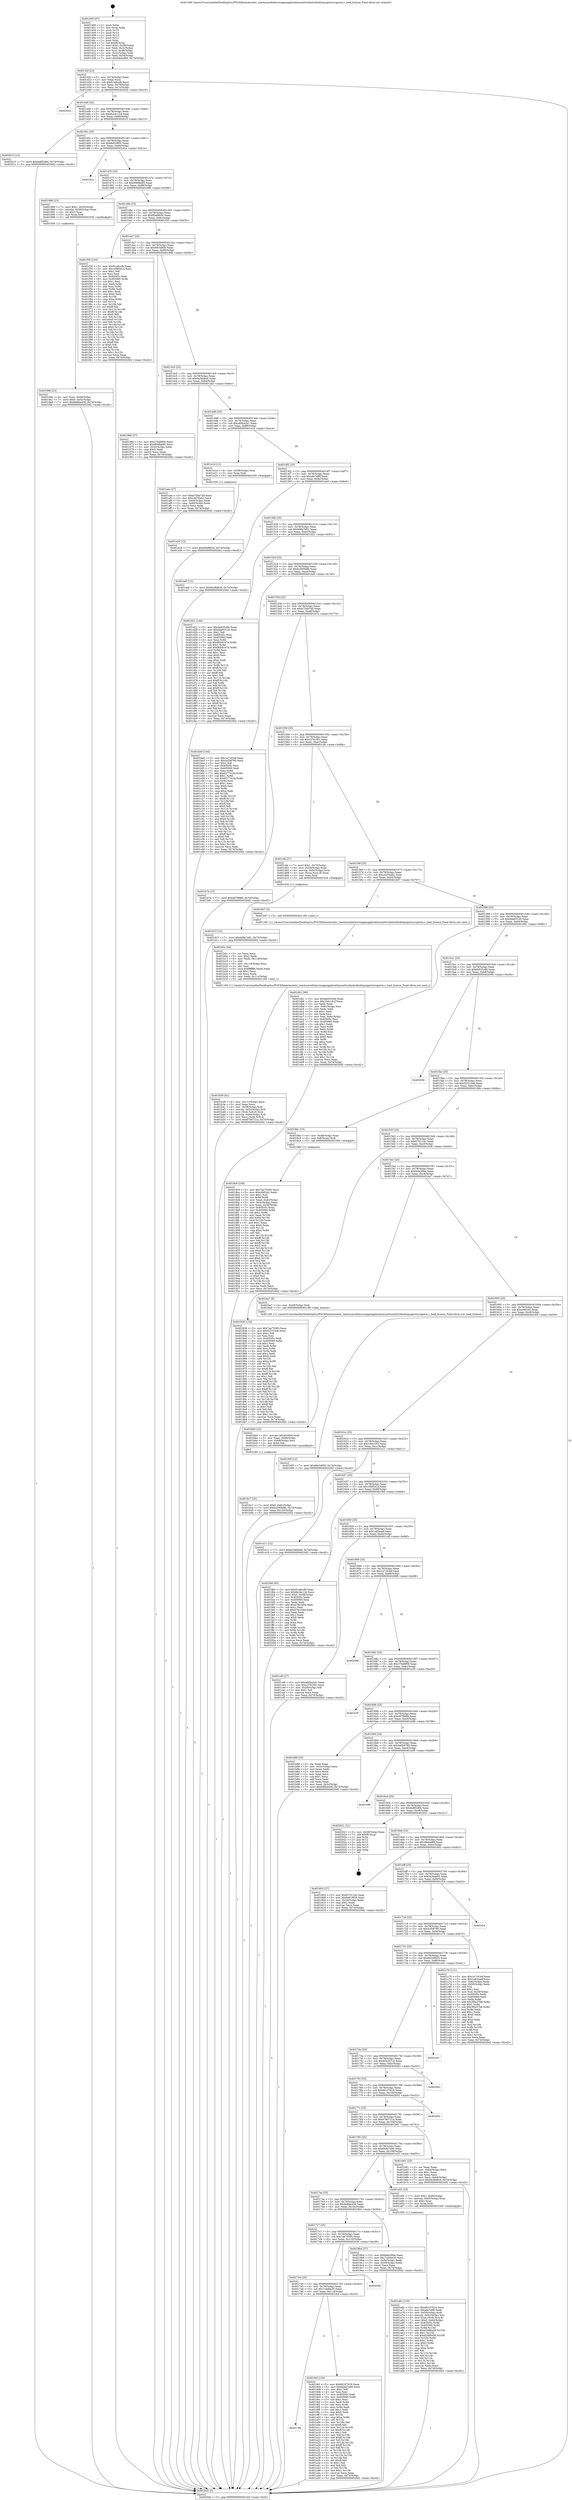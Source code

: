 digraph "0x401400" {
  label = "0x401400 (/mnt/c/Users/mathe/Desktop/tcc/POCII/binaries/extr_reactosmodulesrosappsapplicationsnettsclientrdesktopuiportssvgawin.c_load_licence_Final-ollvm.out::main(0))"
  labelloc = "t"
  node[shape=record]

  Entry [label="",width=0.3,height=0.3,shape=circle,fillcolor=black,style=filled]
  "0x40142f" [label="{
     0x40142f [23]\l
     | [instrs]\l
     &nbsp;&nbsp;0x40142f \<+3\>: mov -0x74(%rbp),%eax\l
     &nbsp;&nbsp;0x401432 \<+2\>: mov %eax,%ecx\l
     &nbsp;&nbsp;0x401434 \<+6\>: sub $0x81a8ccfb,%ecx\l
     &nbsp;&nbsp;0x40143a \<+3\>: mov %eax,-0x78(%rbp)\l
     &nbsp;&nbsp;0x40143d \<+3\>: mov %ecx,-0x7c(%rbp)\l
     &nbsp;&nbsp;0x401440 \<+6\>: je 00000000004020c4 \<main+0xcc4\>\l
  }"]
  "0x4020c4" [label="{
     0x4020c4\l
  }", style=dashed]
  "0x401446" [label="{
     0x401446 [22]\l
     | [instrs]\l
     &nbsp;&nbsp;0x401446 \<+5\>: jmp 000000000040144b \<main+0x4b\>\l
     &nbsp;&nbsp;0x40144b \<+3\>: mov -0x78(%rbp),%eax\l
     &nbsp;&nbsp;0x40144e \<+5\>: sub $0x8a24c12d,%eax\l
     &nbsp;&nbsp;0x401453 \<+3\>: mov %eax,-0x80(%rbp)\l
     &nbsp;&nbsp;0x401456 \<+6\>: je 0000000000402015 \<main+0xc15\>\l
  }"]
  Exit [label="",width=0.3,height=0.3,shape=circle,fillcolor=black,style=filled,peripheries=2]
  "0x402015" [label="{
     0x402015 [12]\l
     | [instrs]\l
     &nbsp;&nbsp;0x402015 \<+7\>: movl $0x4a8f2d84,-0x74(%rbp)\l
     &nbsp;&nbsp;0x40201c \<+5\>: jmp 00000000004020d2 \<main+0xcd2\>\l
  }"]
  "0x40145c" [label="{
     0x40145c [25]\l
     | [instrs]\l
     &nbsp;&nbsp;0x40145c \<+5\>: jmp 0000000000401461 \<main+0x61\>\l
     &nbsp;&nbsp;0x401461 \<+3\>: mov -0x78(%rbp),%eax\l
     &nbsp;&nbsp;0x401464 \<+5\>: sub $0x8e81f655,%eax\l
     &nbsp;&nbsp;0x401469 \<+6\>: mov %eax,-0x84(%rbp)\l
     &nbsp;&nbsp;0x40146f \<+6\>: je 000000000040181e \<main+0x41e\>\l
  }"]
  "0x401e29" [label="{
     0x401e29 [12]\l
     | [instrs]\l
     &nbsp;&nbsp;0x401e29 \<+7\>: movl $0x95ef8934,-0x74(%rbp)\l
     &nbsp;&nbsp;0x401e30 \<+5\>: jmp 00000000004020d2 \<main+0xcd2\>\l
  }"]
  "0x40181e" [label="{
     0x40181e\l
  }", style=dashed]
  "0x401475" [label="{
     0x401475 [25]\l
     | [instrs]\l
     &nbsp;&nbsp;0x401475 \<+5\>: jmp 000000000040147a \<main+0x7a\>\l
     &nbsp;&nbsp;0x40147a \<+3\>: mov -0x78(%rbp),%eax\l
     &nbsp;&nbsp;0x40147d \<+5\>: sub $0x906fbb95,%eax\l
     &nbsp;&nbsp;0x401482 \<+6\>: mov %eax,-0x88(%rbp)\l
     &nbsp;&nbsp;0x401488 \<+6\>: je 0000000000401986 \<main+0x586\>\l
  }"]
  "0x401d15" [label="{
     0x401d15 [12]\l
     | [instrs]\l
     &nbsp;&nbsp;0x401d15 \<+7\>: movl $0xb06e7e81,-0x74(%rbp)\l
     &nbsp;&nbsp;0x401d1c \<+5\>: jmp 00000000004020d2 \<main+0xcd2\>\l
  }"]
  "0x401986" [label="{
     0x401986 [23]\l
     | [instrs]\l
     &nbsp;&nbsp;0x401986 \<+7\>: movl $0x1,-0x50(%rbp)\l
     &nbsp;&nbsp;0x40198d \<+4\>: movslq -0x50(%rbp),%rax\l
     &nbsp;&nbsp;0x401991 \<+4\>: shl $0x3,%rax\l
     &nbsp;&nbsp;0x401995 \<+3\>: mov %rax,%rdi\l
     &nbsp;&nbsp;0x401998 \<+5\>: call 0000000000401050 \<malloc@plt\>\l
     | [calls]\l
     &nbsp;&nbsp;0x401050 \{1\} (unknown)\l
  }"]
  "0x40148e" [label="{
     0x40148e [25]\l
     | [instrs]\l
     &nbsp;&nbsp;0x40148e \<+5\>: jmp 0000000000401493 \<main+0x93\>\l
     &nbsp;&nbsp;0x401493 \<+3\>: mov -0x78(%rbp),%eax\l
     &nbsp;&nbsp;0x401496 \<+5\>: sub $0x95ef8934,%eax\l
     &nbsp;&nbsp;0x40149b \<+6\>: mov %eax,-0x8c(%rbp)\l
     &nbsp;&nbsp;0x4014a1 \<+6\>: je 0000000000401f30 \<main+0xb30\>\l
  }"]
  "0x401bc7" [label="{
     0x401bc7 [25]\l
     | [instrs]\l
     &nbsp;&nbsp;0x401bc7 \<+7\>: movl $0x0,-0x6c(%rbp)\l
     &nbsp;&nbsp;0x401bce \<+7\>: movl $0xb2560b9b,-0x74(%rbp)\l
     &nbsp;&nbsp;0x401bd5 \<+6\>: mov %eax,-0x120(%rbp)\l
     &nbsp;&nbsp;0x401bdb \<+5\>: jmp 00000000004020d2 \<main+0xcd2\>\l
  }"]
  "0x401f30" [label="{
     0x401f30 [134]\l
     | [instrs]\l
     &nbsp;&nbsp;0x401f30 \<+5\>: mov $0x81a8ccfb,%eax\l
     &nbsp;&nbsp;0x401f35 \<+5\>: mov $0x189f541d,%ecx\l
     &nbsp;&nbsp;0x401f3a \<+2\>: mov $0x1,%dl\l
     &nbsp;&nbsp;0x401f3c \<+2\>: xor %esi,%esi\l
     &nbsp;&nbsp;0x401f3e \<+7\>: mov 0x40505c,%edi\l
     &nbsp;&nbsp;0x401f45 \<+8\>: mov 0x405060,%r8d\l
     &nbsp;&nbsp;0x401f4d \<+3\>: sub $0x1,%esi\l
     &nbsp;&nbsp;0x401f50 \<+3\>: mov %edi,%r9d\l
     &nbsp;&nbsp;0x401f53 \<+3\>: add %esi,%r9d\l
     &nbsp;&nbsp;0x401f56 \<+4\>: imul %r9d,%edi\l
     &nbsp;&nbsp;0x401f5a \<+3\>: and $0x1,%edi\l
     &nbsp;&nbsp;0x401f5d \<+3\>: cmp $0x0,%edi\l
     &nbsp;&nbsp;0x401f60 \<+4\>: sete %r10b\l
     &nbsp;&nbsp;0x401f64 \<+4\>: cmp $0xa,%r8d\l
     &nbsp;&nbsp;0x401f68 \<+4\>: setl %r11b\l
     &nbsp;&nbsp;0x401f6c \<+3\>: mov %r10b,%bl\l
     &nbsp;&nbsp;0x401f6f \<+3\>: xor $0xff,%bl\l
     &nbsp;&nbsp;0x401f72 \<+3\>: mov %r11b,%r14b\l
     &nbsp;&nbsp;0x401f75 \<+4\>: xor $0xff,%r14b\l
     &nbsp;&nbsp;0x401f79 \<+3\>: xor $0x0,%dl\l
     &nbsp;&nbsp;0x401f7c \<+3\>: mov %bl,%r15b\l
     &nbsp;&nbsp;0x401f7f \<+4\>: and $0x0,%r15b\l
     &nbsp;&nbsp;0x401f83 \<+3\>: and %dl,%r10b\l
     &nbsp;&nbsp;0x401f86 \<+3\>: mov %r14b,%r12b\l
     &nbsp;&nbsp;0x401f89 \<+4\>: and $0x0,%r12b\l
     &nbsp;&nbsp;0x401f8d \<+3\>: and %dl,%r11b\l
     &nbsp;&nbsp;0x401f90 \<+3\>: or %r10b,%r15b\l
     &nbsp;&nbsp;0x401f93 \<+3\>: or %r11b,%r12b\l
     &nbsp;&nbsp;0x401f96 \<+3\>: xor %r12b,%r15b\l
     &nbsp;&nbsp;0x401f99 \<+3\>: or %r14b,%bl\l
     &nbsp;&nbsp;0x401f9c \<+3\>: xor $0xff,%bl\l
     &nbsp;&nbsp;0x401f9f \<+3\>: or $0x0,%dl\l
     &nbsp;&nbsp;0x401fa2 \<+2\>: and %dl,%bl\l
     &nbsp;&nbsp;0x401fa4 \<+3\>: or %bl,%r15b\l
     &nbsp;&nbsp;0x401fa7 \<+4\>: test $0x1,%r15b\l
     &nbsp;&nbsp;0x401fab \<+3\>: cmovne %ecx,%eax\l
     &nbsp;&nbsp;0x401fae \<+3\>: mov %eax,-0x74(%rbp)\l
     &nbsp;&nbsp;0x401fb1 \<+5\>: jmp 00000000004020d2 \<main+0xcd2\>\l
  }"]
  "0x4014a7" [label="{
     0x4014a7 [25]\l
     | [instrs]\l
     &nbsp;&nbsp;0x4014a7 \<+5\>: jmp 00000000004014ac \<main+0xac\>\l
     &nbsp;&nbsp;0x4014ac \<+3\>: mov -0x78(%rbp),%eax\l
     &nbsp;&nbsp;0x4014af \<+5\>: sub $0x99c5df50,%eax\l
     &nbsp;&nbsp;0x4014b4 \<+6\>: mov %eax,-0x90(%rbp)\l
     &nbsp;&nbsp;0x4014ba \<+6\>: je 000000000040196b \<main+0x56b\>\l
  }"]
  "0x401bb0" [label="{
     0x401bb0 [23]\l
     | [instrs]\l
     &nbsp;&nbsp;0x401bb0 \<+10\>: movabs $0x4030b6,%rdi\l
     &nbsp;&nbsp;0x401bba \<+3\>: mov %eax,-0x68(%rbp)\l
     &nbsp;&nbsp;0x401bbd \<+3\>: mov -0x68(%rbp),%esi\l
     &nbsp;&nbsp;0x401bc0 \<+2\>: mov $0x0,%al\l
     &nbsp;&nbsp;0x401bc2 \<+5\>: call 0000000000401040 \<printf@plt\>\l
     | [calls]\l
     &nbsp;&nbsp;0x401040 \{1\} (unknown)\l
  }"]
  "0x40196b" [label="{
     0x40196b [27]\l
     | [instrs]\l
     &nbsp;&nbsp;0x40196b \<+5\>: mov $0x27bd9f09,%eax\l
     &nbsp;&nbsp;0x401970 \<+5\>: mov $0x906fbb95,%ecx\l
     &nbsp;&nbsp;0x401975 \<+3\>: mov -0x30(%rbp),%edx\l
     &nbsp;&nbsp;0x401978 \<+3\>: cmp $0x0,%edx\l
     &nbsp;&nbsp;0x40197b \<+3\>: cmove %ecx,%eax\l
     &nbsp;&nbsp;0x40197e \<+3\>: mov %eax,-0x74(%rbp)\l
     &nbsp;&nbsp;0x401981 \<+5\>: jmp 00000000004020d2 \<main+0xcd2\>\l
  }"]
  "0x4014c0" [label="{
     0x4014c0 [25]\l
     | [instrs]\l
     &nbsp;&nbsp;0x4014c0 \<+5\>: jmp 00000000004014c5 \<main+0xc5\>\l
     &nbsp;&nbsp;0x4014c5 \<+3\>: mov -0x78(%rbp),%eax\l
     &nbsp;&nbsp;0x4014c8 \<+5\>: sub $0x9a38d6c6,%eax\l
     &nbsp;&nbsp;0x4014cd \<+6\>: mov %eax,-0x94(%rbp)\l
     &nbsp;&nbsp;0x4014d3 \<+6\>: je 0000000000401aec \<main+0x6ec\>\l
  }"]
  "0x401b38" [label="{
     0x401b38 [41]\l
     | [instrs]\l
     &nbsp;&nbsp;0x401b38 \<+6\>: mov -0x11c(%rbp),%ecx\l
     &nbsp;&nbsp;0x401b3e \<+3\>: imul %eax,%ecx\l
     &nbsp;&nbsp;0x401b41 \<+4\>: mov -0x58(%rbp),%rdi\l
     &nbsp;&nbsp;0x401b45 \<+4\>: movslq -0x5c(%rbp),%r8\l
     &nbsp;&nbsp;0x401b49 \<+4\>: mov (%rdi,%r8,8),%rdi\l
     &nbsp;&nbsp;0x401b4d \<+4\>: movslq -0x64(%rbp),%r8\l
     &nbsp;&nbsp;0x401b51 \<+4\>: mov %ecx,(%rdi,%r8,4)\l
     &nbsp;&nbsp;0x401b55 \<+7\>: movl $0x6780721a,-0x74(%rbp)\l
     &nbsp;&nbsp;0x401b5c \<+5\>: jmp 00000000004020d2 \<main+0xcd2\>\l
  }"]
  "0x401aec" [label="{
     0x401aec [27]\l
     | [instrs]\l
     &nbsp;&nbsp;0x401aec \<+5\>: mov $0xb75eb749,%eax\l
     &nbsp;&nbsp;0x401af1 \<+5\>: mov $0xc4d76a62,%ecx\l
     &nbsp;&nbsp;0x401af6 \<+3\>: mov -0x64(%rbp),%edx\l
     &nbsp;&nbsp;0x401af9 \<+3\>: cmp -0x60(%rbp),%edx\l
     &nbsp;&nbsp;0x401afc \<+3\>: cmovl %ecx,%eax\l
     &nbsp;&nbsp;0x401aff \<+3\>: mov %eax,-0x74(%rbp)\l
     &nbsp;&nbsp;0x401b02 \<+5\>: jmp 00000000004020d2 \<main+0xcd2\>\l
  }"]
  "0x4014d9" [label="{
     0x4014d9 [25]\l
     | [instrs]\l
     &nbsp;&nbsp;0x4014d9 \<+5\>: jmp 00000000004014de \<main+0xde\>\l
     &nbsp;&nbsp;0x4014de \<+3\>: mov -0x78(%rbp),%eax\l
     &nbsp;&nbsp;0x4014e1 \<+5\>: sub $0xa60b42a1,%eax\l
     &nbsp;&nbsp;0x4014e6 \<+6\>: mov %eax,-0x98(%rbp)\l
     &nbsp;&nbsp;0x4014ec \<+6\>: je 0000000000401e1d \<main+0xa1d\>\l
  }"]
  "0x401b0c" [label="{
     0x401b0c [44]\l
     | [instrs]\l
     &nbsp;&nbsp;0x401b0c \<+2\>: xor %ecx,%ecx\l
     &nbsp;&nbsp;0x401b0e \<+5\>: mov $0x2,%edx\l
     &nbsp;&nbsp;0x401b13 \<+6\>: mov %edx,-0x118(%rbp)\l
     &nbsp;&nbsp;0x401b19 \<+1\>: cltd\l
     &nbsp;&nbsp;0x401b1a \<+6\>: mov -0x118(%rbp),%esi\l
     &nbsp;&nbsp;0x401b20 \<+2\>: idiv %esi\l
     &nbsp;&nbsp;0x401b22 \<+6\>: imul $0xfffffffe,%edx,%edx\l
     &nbsp;&nbsp;0x401b28 \<+3\>: sub $0x1,%ecx\l
     &nbsp;&nbsp;0x401b2b \<+2\>: sub %ecx,%edx\l
     &nbsp;&nbsp;0x401b2d \<+6\>: mov %edx,-0x11c(%rbp)\l
     &nbsp;&nbsp;0x401b33 \<+5\>: call 0000000000401160 \<next_i\>\l
     | [calls]\l
     &nbsp;&nbsp;0x401160 \{1\} (/mnt/c/Users/mathe/Desktop/tcc/POCII/binaries/extr_reactosmodulesrosappsapplicationsnettsclientrdesktopuiportssvgawin.c_load_licence_Final-ollvm.out::next_i)\l
  }"]
  "0x401e1d" [label="{
     0x401e1d [12]\l
     | [instrs]\l
     &nbsp;&nbsp;0x401e1d \<+4\>: mov -0x58(%rbp),%rax\l
     &nbsp;&nbsp;0x401e21 \<+3\>: mov %rax,%rdi\l
     &nbsp;&nbsp;0x401e24 \<+5\>: call 0000000000401030 \<free@plt\>\l
     | [calls]\l
     &nbsp;&nbsp;0x401030 \{1\} (unknown)\l
  }"]
  "0x4014f2" [label="{
     0x4014f2 [25]\l
     | [instrs]\l
     &nbsp;&nbsp;0x4014f2 \<+5\>: jmp 00000000004014f7 \<main+0xf7\>\l
     &nbsp;&nbsp;0x4014f7 \<+3\>: mov -0x78(%rbp),%eax\l
     &nbsp;&nbsp;0x4014fa \<+5\>: sub $0xafe7af9f,%eax\l
     &nbsp;&nbsp;0x4014ff \<+6\>: mov %eax,-0x9c(%rbp)\l
     &nbsp;&nbsp;0x401505 \<+6\>: je 0000000000401ae0 \<main+0x6e0\>\l
  }"]
  "0x401a6c" [label="{
     0x401a6c [116]\l
     | [instrs]\l
     &nbsp;&nbsp;0x401a6c \<+5\>: mov $0x66107619,%ecx\l
     &nbsp;&nbsp;0x401a71 \<+5\>: mov $0xafe7af9f,%edx\l
     &nbsp;&nbsp;0x401a76 \<+4\>: mov -0x58(%rbp),%rdi\l
     &nbsp;&nbsp;0x401a7a \<+4\>: movslq -0x5c(%rbp),%rsi\l
     &nbsp;&nbsp;0x401a7e \<+4\>: mov %rax,(%rdi,%rsi,8)\l
     &nbsp;&nbsp;0x401a82 \<+7\>: movl $0x0,-0x64(%rbp)\l
     &nbsp;&nbsp;0x401a89 \<+8\>: mov 0x40505c,%r8d\l
     &nbsp;&nbsp;0x401a91 \<+8\>: mov 0x405060,%r9d\l
     &nbsp;&nbsp;0x401a99 \<+3\>: mov %r8d,%r10d\l
     &nbsp;&nbsp;0x401a9c \<+7\>: add $0xd2080a58,%r10d\l
     &nbsp;&nbsp;0x401aa3 \<+4\>: sub $0x1,%r10d\l
     &nbsp;&nbsp;0x401aa7 \<+7\>: sub $0xd2080a58,%r10d\l
     &nbsp;&nbsp;0x401aae \<+4\>: imul %r10d,%r8d\l
     &nbsp;&nbsp;0x401ab2 \<+4\>: and $0x1,%r8d\l
     &nbsp;&nbsp;0x401ab6 \<+4\>: cmp $0x0,%r8d\l
     &nbsp;&nbsp;0x401aba \<+4\>: sete %r11b\l
     &nbsp;&nbsp;0x401abe \<+4\>: cmp $0xa,%r9d\l
     &nbsp;&nbsp;0x401ac2 \<+3\>: setl %bl\l
     &nbsp;&nbsp;0x401ac5 \<+3\>: mov %r11b,%r14b\l
     &nbsp;&nbsp;0x401ac8 \<+3\>: and %bl,%r14b\l
     &nbsp;&nbsp;0x401acb \<+3\>: xor %bl,%r11b\l
     &nbsp;&nbsp;0x401ace \<+3\>: or %r11b,%r14b\l
     &nbsp;&nbsp;0x401ad1 \<+4\>: test $0x1,%r14b\l
     &nbsp;&nbsp;0x401ad5 \<+3\>: cmovne %edx,%ecx\l
     &nbsp;&nbsp;0x401ad8 \<+3\>: mov %ecx,-0x74(%rbp)\l
     &nbsp;&nbsp;0x401adb \<+5\>: jmp 00000000004020d2 \<main+0xcd2\>\l
  }"]
  "0x401ae0" [label="{
     0x401ae0 [12]\l
     | [instrs]\l
     &nbsp;&nbsp;0x401ae0 \<+7\>: movl $0x9a38d6c6,-0x74(%rbp)\l
     &nbsp;&nbsp;0x401ae7 \<+5\>: jmp 00000000004020d2 \<main+0xcd2\>\l
  }"]
  "0x40150b" [label="{
     0x40150b [25]\l
     | [instrs]\l
     &nbsp;&nbsp;0x40150b \<+5\>: jmp 0000000000401510 \<main+0x110\>\l
     &nbsp;&nbsp;0x401510 \<+3\>: mov -0x78(%rbp),%eax\l
     &nbsp;&nbsp;0x401513 \<+5\>: sub $0xb06e7e81,%eax\l
     &nbsp;&nbsp;0x401518 \<+6\>: mov %eax,-0xa0(%rbp)\l
     &nbsp;&nbsp;0x40151e \<+6\>: je 0000000000401d21 \<main+0x921\>\l
  }"]
  "0x4017f9" [label="{
     0x4017f9\l
  }", style=dashed]
  "0x401d21" [label="{
     0x401d21 [144]\l
     | [instrs]\l
     &nbsp;&nbsp;0x401d21 \<+5\>: mov $0xde935c66,%eax\l
     &nbsp;&nbsp;0x401d26 \<+5\>: mov $0xdda93120,%ecx\l
     &nbsp;&nbsp;0x401d2b \<+2\>: mov $0x1,%dl\l
     &nbsp;&nbsp;0x401d2d \<+7\>: mov 0x40505c,%esi\l
     &nbsp;&nbsp;0x401d34 \<+7\>: mov 0x405060,%edi\l
     &nbsp;&nbsp;0x401d3b \<+3\>: mov %esi,%r8d\l
     &nbsp;&nbsp;0x401d3e \<+7\>: sub $0x90b9167d,%r8d\l
     &nbsp;&nbsp;0x401d45 \<+4\>: sub $0x1,%r8d\l
     &nbsp;&nbsp;0x401d49 \<+7\>: add $0x90b9167d,%r8d\l
     &nbsp;&nbsp;0x401d50 \<+4\>: imul %r8d,%esi\l
     &nbsp;&nbsp;0x401d54 \<+3\>: and $0x1,%esi\l
     &nbsp;&nbsp;0x401d57 \<+3\>: cmp $0x0,%esi\l
     &nbsp;&nbsp;0x401d5a \<+4\>: sete %r9b\l
     &nbsp;&nbsp;0x401d5e \<+3\>: cmp $0xa,%edi\l
     &nbsp;&nbsp;0x401d61 \<+4\>: setl %r10b\l
     &nbsp;&nbsp;0x401d65 \<+3\>: mov %r9b,%r11b\l
     &nbsp;&nbsp;0x401d68 \<+4\>: xor $0xff,%r11b\l
     &nbsp;&nbsp;0x401d6c \<+3\>: mov %r10b,%bl\l
     &nbsp;&nbsp;0x401d6f \<+3\>: xor $0xff,%bl\l
     &nbsp;&nbsp;0x401d72 \<+3\>: xor $0x1,%dl\l
     &nbsp;&nbsp;0x401d75 \<+3\>: mov %r11b,%r14b\l
     &nbsp;&nbsp;0x401d78 \<+4\>: and $0xff,%r14b\l
     &nbsp;&nbsp;0x401d7c \<+3\>: and %dl,%r9b\l
     &nbsp;&nbsp;0x401d7f \<+3\>: mov %bl,%r15b\l
     &nbsp;&nbsp;0x401d82 \<+4\>: and $0xff,%r15b\l
     &nbsp;&nbsp;0x401d86 \<+3\>: and %dl,%r10b\l
     &nbsp;&nbsp;0x401d89 \<+3\>: or %r9b,%r14b\l
     &nbsp;&nbsp;0x401d8c \<+3\>: or %r10b,%r15b\l
     &nbsp;&nbsp;0x401d8f \<+3\>: xor %r15b,%r14b\l
     &nbsp;&nbsp;0x401d92 \<+3\>: or %bl,%r11b\l
     &nbsp;&nbsp;0x401d95 \<+4\>: xor $0xff,%r11b\l
     &nbsp;&nbsp;0x401d99 \<+3\>: or $0x1,%dl\l
     &nbsp;&nbsp;0x401d9c \<+3\>: and %dl,%r11b\l
     &nbsp;&nbsp;0x401d9f \<+3\>: or %r11b,%r14b\l
     &nbsp;&nbsp;0x401da2 \<+4\>: test $0x1,%r14b\l
     &nbsp;&nbsp;0x401da6 \<+3\>: cmovne %ecx,%eax\l
     &nbsp;&nbsp;0x401da9 \<+3\>: mov %eax,-0x74(%rbp)\l
     &nbsp;&nbsp;0x401dac \<+5\>: jmp 00000000004020d2 \<main+0xcd2\>\l
  }"]
  "0x401524" [label="{
     0x401524 [25]\l
     | [instrs]\l
     &nbsp;&nbsp;0x401524 \<+5\>: jmp 0000000000401529 \<main+0x129\>\l
     &nbsp;&nbsp;0x401529 \<+3\>: mov -0x78(%rbp),%eax\l
     &nbsp;&nbsp;0x40152c \<+5\>: sub $0xb2560b9b,%eax\l
     &nbsp;&nbsp;0x401531 \<+6\>: mov %eax,-0xa4(%rbp)\l
     &nbsp;&nbsp;0x401537 \<+6\>: je 0000000000401be0 \<main+0x7e0\>\l
  }"]
  "0x4019cf" [label="{
     0x4019cf [134]\l
     | [instrs]\l
     &nbsp;&nbsp;0x4019cf \<+5\>: mov $0x66107619,%eax\l
     &nbsp;&nbsp;0x4019d4 \<+5\>: mov $0x6bde7e99,%ecx\l
     &nbsp;&nbsp;0x4019d9 \<+2\>: mov $0x1,%dl\l
     &nbsp;&nbsp;0x4019db \<+2\>: xor %esi,%esi\l
     &nbsp;&nbsp;0x4019dd \<+7\>: mov 0x40505c,%edi\l
     &nbsp;&nbsp;0x4019e4 \<+8\>: mov 0x405060,%r8d\l
     &nbsp;&nbsp;0x4019ec \<+3\>: sub $0x1,%esi\l
     &nbsp;&nbsp;0x4019ef \<+3\>: mov %edi,%r9d\l
     &nbsp;&nbsp;0x4019f2 \<+3\>: add %esi,%r9d\l
     &nbsp;&nbsp;0x4019f5 \<+4\>: imul %r9d,%edi\l
     &nbsp;&nbsp;0x4019f9 \<+3\>: and $0x1,%edi\l
     &nbsp;&nbsp;0x4019fc \<+3\>: cmp $0x0,%edi\l
     &nbsp;&nbsp;0x4019ff \<+4\>: sete %r10b\l
     &nbsp;&nbsp;0x401a03 \<+4\>: cmp $0xa,%r8d\l
     &nbsp;&nbsp;0x401a07 \<+4\>: setl %r11b\l
     &nbsp;&nbsp;0x401a0b \<+3\>: mov %r10b,%bl\l
     &nbsp;&nbsp;0x401a0e \<+3\>: xor $0xff,%bl\l
     &nbsp;&nbsp;0x401a11 \<+3\>: mov %r11b,%r14b\l
     &nbsp;&nbsp;0x401a14 \<+4\>: xor $0xff,%r14b\l
     &nbsp;&nbsp;0x401a18 \<+3\>: xor $0x1,%dl\l
     &nbsp;&nbsp;0x401a1b \<+3\>: mov %bl,%r15b\l
     &nbsp;&nbsp;0x401a1e \<+4\>: and $0xff,%r15b\l
     &nbsp;&nbsp;0x401a22 \<+3\>: and %dl,%r10b\l
     &nbsp;&nbsp;0x401a25 \<+3\>: mov %r14b,%r12b\l
     &nbsp;&nbsp;0x401a28 \<+4\>: and $0xff,%r12b\l
     &nbsp;&nbsp;0x401a2c \<+3\>: and %dl,%r11b\l
     &nbsp;&nbsp;0x401a2f \<+3\>: or %r10b,%r15b\l
     &nbsp;&nbsp;0x401a32 \<+3\>: or %r11b,%r12b\l
     &nbsp;&nbsp;0x401a35 \<+3\>: xor %r12b,%r15b\l
     &nbsp;&nbsp;0x401a38 \<+3\>: or %r14b,%bl\l
     &nbsp;&nbsp;0x401a3b \<+3\>: xor $0xff,%bl\l
     &nbsp;&nbsp;0x401a3e \<+3\>: or $0x1,%dl\l
     &nbsp;&nbsp;0x401a41 \<+2\>: and %dl,%bl\l
     &nbsp;&nbsp;0x401a43 \<+3\>: or %bl,%r15b\l
     &nbsp;&nbsp;0x401a46 \<+4\>: test $0x1,%r15b\l
     &nbsp;&nbsp;0x401a4a \<+3\>: cmovne %ecx,%eax\l
     &nbsp;&nbsp;0x401a4d \<+3\>: mov %eax,-0x74(%rbp)\l
     &nbsp;&nbsp;0x401a50 \<+5\>: jmp 00000000004020d2 \<main+0xcd2\>\l
  }"]
  "0x401be0" [label="{
     0x401be0 [144]\l
     | [instrs]\l
     &nbsp;&nbsp;0x401be0 \<+5\>: mov $0x1e7163ef,%eax\l
     &nbsp;&nbsp;0x401be5 \<+5\>: mov $0x5cf38790,%ecx\l
     &nbsp;&nbsp;0x401bea \<+2\>: mov $0x1,%dl\l
     &nbsp;&nbsp;0x401bec \<+7\>: mov 0x40505c,%esi\l
     &nbsp;&nbsp;0x401bf3 \<+7\>: mov 0x405060,%edi\l
     &nbsp;&nbsp;0x401bfa \<+3\>: mov %esi,%r8d\l
     &nbsp;&nbsp;0x401bfd \<+7\>: add $0x627741fa,%r8d\l
     &nbsp;&nbsp;0x401c04 \<+4\>: sub $0x1,%r8d\l
     &nbsp;&nbsp;0x401c08 \<+7\>: sub $0x627741fa,%r8d\l
     &nbsp;&nbsp;0x401c0f \<+4\>: imul %r8d,%esi\l
     &nbsp;&nbsp;0x401c13 \<+3\>: and $0x1,%esi\l
     &nbsp;&nbsp;0x401c16 \<+3\>: cmp $0x0,%esi\l
     &nbsp;&nbsp;0x401c19 \<+4\>: sete %r9b\l
     &nbsp;&nbsp;0x401c1d \<+3\>: cmp $0xa,%edi\l
     &nbsp;&nbsp;0x401c20 \<+4\>: setl %r10b\l
     &nbsp;&nbsp;0x401c24 \<+3\>: mov %r9b,%r11b\l
     &nbsp;&nbsp;0x401c27 \<+4\>: xor $0xff,%r11b\l
     &nbsp;&nbsp;0x401c2b \<+3\>: mov %r10b,%bl\l
     &nbsp;&nbsp;0x401c2e \<+3\>: xor $0xff,%bl\l
     &nbsp;&nbsp;0x401c31 \<+3\>: xor $0x0,%dl\l
     &nbsp;&nbsp;0x401c34 \<+3\>: mov %r11b,%r14b\l
     &nbsp;&nbsp;0x401c37 \<+4\>: and $0x0,%r14b\l
     &nbsp;&nbsp;0x401c3b \<+3\>: and %dl,%r9b\l
     &nbsp;&nbsp;0x401c3e \<+3\>: mov %bl,%r15b\l
     &nbsp;&nbsp;0x401c41 \<+4\>: and $0x0,%r15b\l
     &nbsp;&nbsp;0x401c45 \<+3\>: and %dl,%r10b\l
     &nbsp;&nbsp;0x401c48 \<+3\>: or %r9b,%r14b\l
     &nbsp;&nbsp;0x401c4b \<+3\>: or %r10b,%r15b\l
     &nbsp;&nbsp;0x401c4e \<+3\>: xor %r15b,%r14b\l
     &nbsp;&nbsp;0x401c51 \<+3\>: or %bl,%r11b\l
     &nbsp;&nbsp;0x401c54 \<+4\>: xor $0xff,%r11b\l
     &nbsp;&nbsp;0x401c58 \<+3\>: or $0x0,%dl\l
     &nbsp;&nbsp;0x401c5b \<+3\>: and %dl,%r11b\l
     &nbsp;&nbsp;0x401c5e \<+3\>: or %r11b,%r14b\l
     &nbsp;&nbsp;0x401c61 \<+4\>: test $0x1,%r14b\l
     &nbsp;&nbsp;0x401c65 \<+3\>: cmovne %ecx,%eax\l
     &nbsp;&nbsp;0x401c68 \<+3\>: mov %eax,-0x74(%rbp)\l
     &nbsp;&nbsp;0x401c6b \<+5\>: jmp 00000000004020d2 \<main+0xcd2\>\l
  }"]
  "0x40153d" [label="{
     0x40153d [25]\l
     | [instrs]\l
     &nbsp;&nbsp;0x40153d \<+5\>: jmp 0000000000401542 \<main+0x142\>\l
     &nbsp;&nbsp;0x401542 \<+3\>: mov -0x78(%rbp),%eax\l
     &nbsp;&nbsp;0x401545 \<+5\>: sub $0xb75eb749,%eax\l
     &nbsp;&nbsp;0x40154a \<+6\>: mov %eax,-0xa8(%rbp)\l
     &nbsp;&nbsp;0x401550 \<+6\>: je 0000000000401b7a \<main+0x77a\>\l
  }"]
  "0x4017e0" [label="{
     0x4017e0 [25]\l
     | [instrs]\l
     &nbsp;&nbsp;0x4017e0 \<+5\>: jmp 00000000004017e5 \<main+0x3e5\>\l
     &nbsp;&nbsp;0x4017e5 \<+3\>: mov -0x78(%rbp),%eax\l
     &nbsp;&nbsp;0x4017e8 \<+5\>: sub $0x7cdd0e35,%eax\l
     &nbsp;&nbsp;0x4017ed \<+6\>: mov %eax,-0x114(%rbp)\l
     &nbsp;&nbsp;0x4017f3 \<+6\>: je 00000000004019cf \<main+0x5cf\>\l
  }"]
  "0x401b7a" [label="{
     0x401b7a [12]\l
     | [instrs]\l
     &nbsp;&nbsp;0x401b7a \<+7\>: movl $0x487f98fd,-0x74(%rbp)\l
     &nbsp;&nbsp;0x401b81 \<+5\>: jmp 00000000004020d2 \<main+0xcd2\>\l
  }"]
  "0x401556" [label="{
     0x401556 [25]\l
     | [instrs]\l
     &nbsp;&nbsp;0x401556 \<+5\>: jmp 000000000040155b \<main+0x15b\>\l
     &nbsp;&nbsp;0x40155b \<+3\>: mov -0x78(%rbp),%eax\l
     &nbsp;&nbsp;0x40155e \<+5\>: sub $0xc3761fd1,%eax\l
     &nbsp;&nbsp;0x401563 \<+6\>: mov %eax,-0xac(%rbp)\l
     &nbsp;&nbsp;0x401569 \<+6\>: je 0000000000401cfa \<main+0x8fa\>\l
  }"]
  "0x402036" [label="{
     0x402036\l
  }", style=dashed]
  "0x401cfa" [label="{
     0x401cfa [27]\l
     | [instrs]\l
     &nbsp;&nbsp;0x401cfa \<+7\>: movl $0x1,-0x70(%rbp)\l
     &nbsp;&nbsp;0x401d01 \<+4\>: mov -0x58(%rbp),%rax\l
     &nbsp;&nbsp;0x401d05 \<+4\>: movslq -0x6c(%rbp),%rcx\l
     &nbsp;&nbsp;0x401d09 \<+4\>: mov (%rax,%rcx,8),%rax\l
     &nbsp;&nbsp;0x401d0d \<+3\>: mov %rax,%rdi\l
     &nbsp;&nbsp;0x401d10 \<+5\>: call 0000000000401030 \<free@plt\>\l
     | [calls]\l
     &nbsp;&nbsp;0x401030 \{1\} (unknown)\l
  }"]
  "0x40156f" [label="{
     0x40156f [25]\l
     | [instrs]\l
     &nbsp;&nbsp;0x40156f \<+5\>: jmp 0000000000401574 \<main+0x174\>\l
     &nbsp;&nbsp;0x401574 \<+3\>: mov -0x78(%rbp),%eax\l
     &nbsp;&nbsp;0x401577 \<+5\>: sub $0xc4d76a62,%eax\l
     &nbsp;&nbsp;0x40157c \<+6\>: mov %eax,-0xb0(%rbp)\l
     &nbsp;&nbsp;0x401582 \<+6\>: je 0000000000401b07 \<main+0x707\>\l
  }"]
  "0x4017c7" [label="{
     0x4017c7 [25]\l
     | [instrs]\l
     &nbsp;&nbsp;0x4017c7 \<+5\>: jmp 00000000004017cc \<main+0x3cc\>\l
     &nbsp;&nbsp;0x4017cc \<+3\>: mov -0x78(%rbp),%eax\l
     &nbsp;&nbsp;0x4017cf \<+5\>: sub $0x7aa75585,%eax\l
     &nbsp;&nbsp;0x4017d4 \<+6\>: mov %eax,-0x110(%rbp)\l
     &nbsp;&nbsp;0x4017da \<+6\>: je 0000000000402036 \<main+0xc36\>\l
  }"]
  "0x401b07" [label="{
     0x401b07 [5]\l
     | [instrs]\l
     &nbsp;&nbsp;0x401b07 \<+5\>: call 0000000000401160 \<next_i\>\l
     | [calls]\l
     &nbsp;&nbsp;0x401160 \{1\} (/mnt/c/Users/mathe/Desktop/tcc/POCII/binaries/extr_reactosmodulesrosappsapplicationsnettsclientrdesktopuiportssvgawin.c_load_licence_Final-ollvm.out::next_i)\l
  }"]
  "0x401588" [label="{
     0x401588 [25]\l
     | [instrs]\l
     &nbsp;&nbsp;0x401588 \<+5\>: jmp 000000000040158d \<main+0x18d\>\l
     &nbsp;&nbsp;0x40158d \<+3\>: mov -0x78(%rbp),%eax\l
     &nbsp;&nbsp;0x401590 \<+5\>: sub $0xdda93120,%eax\l
     &nbsp;&nbsp;0x401595 \<+6\>: mov %eax,-0xb4(%rbp)\l
     &nbsp;&nbsp;0x40159b \<+6\>: je 0000000000401db1 \<main+0x9b1\>\l
  }"]
  "0x4019b4" [label="{
     0x4019b4 [27]\l
     | [instrs]\l
     &nbsp;&nbsp;0x4019b4 \<+5\>: mov $0xfede36be,%eax\l
     &nbsp;&nbsp;0x4019b9 \<+5\>: mov $0x7cdd0e35,%ecx\l
     &nbsp;&nbsp;0x4019be \<+3\>: mov -0x5c(%rbp),%edx\l
     &nbsp;&nbsp;0x4019c1 \<+3\>: cmp -0x50(%rbp),%edx\l
     &nbsp;&nbsp;0x4019c4 \<+3\>: cmovl %ecx,%eax\l
     &nbsp;&nbsp;0x4019c7 \<+3\>: mov %eax,-0x74(%rbp)\l
     &nbsp;&nbsp;0x4019ca \<+5\>: jmp 00000000004020d2 \<main+0xcd2\>\l
  }"]
  "0x401db1" [label="{
     0x401db1 [96]\l
     | [instrs]\l
     &nbsp;&nbsp;0x401db1 \<+5\>: mov $0xde935c66,%eax\l
     &nbsp;&nbsp;0x401db6 \<+5\>: mov $0x10dc181f,%ecx\l
     &nbsp;&nbsp;0x401dbb \<+2\>: xor %edx,%edx\l
     &nbsp;&nbsp;0x401dbd \<+3\>: mov -0x6c(%rbp),%esi\l
     &nbsp;&nbsp;0x401dc0 \<+2\>: mov %edx,%edi\l
     &nbsp;&nbsp;0x401dc2 \<+3\>: sub $0x1,%edi\l
     &nbsp;&nbsp;0x401dc5 \<+2\>: sub %edi,%esi\l
     &nbsp;&nbsp;0x401dc7 \<+3\>: mov %esi,-0x6c(%rbp)\l
     &nbsp;&nbsp;0x401dca \<+7\>: mov 0x40505c,%esi\l
     &nbsp;&nbsp;0x401dd1 \<+7\>: mov 0x405060,%edi\l
     &nbsp;&nbsp;0x401dd8 \<+3\>: sub $0x1,%edx\l
     &nbsp;&nbsp;0x401ddb \<+3\>: mov %esi,%r8d\l
     &nbsp;&nbsp;0x401dde \<+3\>: add %edx,%r8d\l
     &nbsp;&nbsp;0x401de1 \<+4\>: imul %r8d,%esi\l
     &nbsp;&nbsp;0x401de5 \<+3\>: and $0x1,%esi\l
     &nbsp;&nbsp;0x401de8 \<+3\>: cmp $0x0,%esi\l
     &nbsp;&nbsp;0x401deb \<+4\>: sete %r9b\l
     &nbsp;&nbsp;0x401def \<+3\>: cmp $0xa,%edi\l
     &nbsp;&nbsp;0x401df2 \<+4\>: setl %r10b\l
     &nbsp;&nbsp;0x401df6 \<+3\>: mov %r9b,%r11b\l
     &nbsp;&nbsp;0x401df9 \<+3\>: and %r10b,%r11b\l
     &nbsp;&nbsp;0x401dfc \<+3\>: xor %r10b,%r9b\l
     &nbsp;&nbsp;0x401dff \<+3\>: or %r9b,%r11b\l
     &nbsp;&nbsp;0x401e02 \<+4\>: test $0x1,%r11b\l
     &nbsp;&nbsp;0x401e06 \<+3\>: cmovne %ecx,%eax\l
     &nbsp;&nbsp;0x401e09 \<+3\>: mov %eax,-0x74(%rbp)\l
     &nbsp;&nbsp;0x401e0c \<+5\>: jmp 00000000004020d2 \<main+0xcd2\>\l
  }"]
  "0x4015a1" [label="{
     0x4015a1 [25]\l
     | [instrs]\l
     &nbsp;&nbsp;0x4015a1 \<+5\>: jmp 00000000004015a6 \<main+0x1a6\>\l
     &nbsp;&nbsp;0x4015a6 \<+3\>: mov -0x78(%rbp),%eax\l
     &nbsp;&nbsp;0x4015a9 \<+5\>: sub $0xde935c66,%eax\l
     &nbsp;&nbsp;0x4015ae \<+6\>: mov %eax,-0xb8(%rbp)\l
     &nbsp;&nbsp;0x4015b4 \<+6\>: je 0000000000402094 \<main+0xc94\>\l
  }"]
  "0x4017ae" [label="{
     0x4017ae [25]\l
     | [instrs]\l
     &nbsp;&nbsp;0x4017ae \<+5\>: jmp 00000000004017b3 \<main+0x3b3\>\l
     &nbsp;&nbsp;0x4017b3 \<+3\>: mov -0x78(%rbp),%eax\l
     &nbsp;&nbsp;0x4017b6 \<+5\>: sub $0x6d6be436,%eax\l
     &nbsp;&nbsp;0x4017bb \<+6\>: mov %eax,-0x10c(%rbp)\l
     &nbsp;&nbsp;0x4017c1 \<+6\>: je 00000000004019b4 \<main+0x5b4\>\l
  }"]
  "0x402094" [label="{
     0x402094\l
  }", style=dashed]
  "0x4015ba" [label="{
     0x4015ba [25]\l
     | [instrs]\l
     &nbsp;&nbsp;0x4015ba \<+5\>: jmp 00000000004015bf \<main+0x1bf\>\l
     &nbsp;&nbsp;0x4015bf \<+3\>: mov -0x78(%rbp),%eax\l
     &nbsp;&nbsp;0x4015c2 \<+5\>: sub $0xf22315eb,%eax\l
     &nbsp;&nbsp;0x4015c7 \<+6\>: mov %eax,-0xbc(%rbp)\l
     &nbsp;&nbsp;0x4015cd \<+6\>: je 00000000004018bc \<main+0x4bc\>\l
  }"]
  "0x401a55" [label="{
     0x401a55 [23]\l
     | [instrs]\l
     &nbsp;&nbsp;0x401a55 \<+7\>: movl $0x1,-0x60(%rbp)\l
     &nbsp;&nbsp;0x401a5c \<+4\>: movslq -0x60(%rbp),%rax\l
     &nbsp;&nbsp;0x401a60 \<+4\>: shl $0x2,%rax\l
     &nbsp;&nbsp;0x401a64 \<+3\>: mov %rax,%rdi\l
     &nbsp;&nbsp;0x401a67 \<+5\>: call 0000000000401050 \<malloc@plt\>\l
     | [calls]\l
     &nbsp;&nbsp;0x401050 \{1\} (unknown)\l
  }"]
  "0x4018bc" [label="{
     0x4018bc [13]\l
     | [instrs]\l
     &nbsp;&nbsp;0x4018bc \<+4\>: mov -0x48(%rbp),%rax\l
     &nbsp;&nbsp;0x4018c0 \<+4\>: mov 0x8(%rax),%rdi\l
     &nbsp;&nbsp;0x4018c4 \<+5\>: call 0000000000401060 \<atoi@plt\>\l
     | [calls]\l
     &nbsp;&nbsp;0x401060 \{1\} (unknown)\l
  }"]
  "0x4015d3" [label="{
     0x4015d3 [25]\l
     | [instrs]\l
     &nbsp;&nbsp;0x4015d3 \<+5\>: jmp 00000000004015d8 \<main+0x1d8\>\l
     &nbsp;&nbsp;0x4015d8 \<+3\>: mov -0x78(%rbp),%eax\l
     &nbsp;&nbsp;0x4015db \<+5\>: sub $0xf27011bc,%eax\l
     &nbsp;&nbsp;0x4015e0 \<+6\>: mov %eax,-0xc0(%rbp)\l
     &nbsp;&nbsp;0x4015e6 \<+6\>: je 0000000000401836 \<main+0x436\>\l
  }"]
  "0x401795" [label="{
     0x401795 [25]\l
     | [instrs]\l
     &nbsp;&nbsp;0x401795 \<+5\>: jmp 000000000040179a \<main+0x39a\>\l
     &nbsp;&nbsp;0x40179a \<+3\>: mov -0x78(%rbp),%eax\l
     &nbsp;&nbsp;0x40179d \<+5\>: sub $0x6bde7e99,%eax\l
     &nbsp;&nbsp;0x4017a2 \<+6\>: mov %eax,-0x108(%rbp)\l
     &nbsp;&nbsp;0x4017a8 \<+6\>: je 0000000000401a55 \<main+0x655\>\l
  }"]
  "0x401836" [label="{
     0x401836 [134]\l
     | [instrs]\l
     &nbsp;&nbsp;0x401836 \<+5\>: mov $0x7aa75585,%eax\l
     &nbsp;&nbsp;0x40183b \<+5\>: mov $0xf22315eb,%ecx\l
     &nbsp;&nbsp;0x401840 \<+2\>: mov $0x1,%dl\l
     &nbsp;&nbsp;0x401842 \<+2\>: xor %esi,%esi\l
     &nbsp;&nbsp;0x401844 \<+7\>: mov 0x40505c,%edi\l
     &nbsp;&nbsp;0x40184b \<+8\>: mov 0x405060,%r8d\l
     &nbsp;&nbsp;0x401853 \<+3\>: sub $0x1,%esi\l
     &nbsp;&nbsp;0x401856 \<+3\>: mov %edi,%r9d\l
     &nbsp;&nbsp;0x401859 \<+3\>: add %esi,%r9d\l
     &nbsp;&nbsp;0x40185c \<+4\>: imul %r9d,%edi\l
     &nbsp;&nbsp;0x401860 \<+3\>: and $0x1,%edi\l
     &nbsp;&nbsp;0x401863 \<+3\>: cmp $0x0,%edi\l
     &nbsp;&nbsp;0x401866 \<+4\>: sete %r10b\l
     &nbsp;&nbsp;0x40186a \<+4\>: cmp $0xa,%r8d\l
     &nbsp;&nbsp;0x40186e \<+4\>: setl %r11b\l
     &nbsp;&nbsp;0x401872 \<+3\>: mov %r10b,%bl\l
     &nbsp;&nbsp;0x401875 \<+3\>: xor $0xff,%bl\l
     &nbsp;&nbsp;0x401878 \<+3\>: mov %r11b,%r14b\l
     &nbsp;&nbsp;0x40187b \<+4\>: xor $0xff,%r14b\l
     &nbsp;&nbsp;0x40187f \<+3\>: xor $0x1,%dl\l
     &nbsp;&nbsp;0x401882 \<+3\>: mov %bl,%r15b\l
     &nbsp;&nbsp;0x401885 \<+4\>: and $0xff,%r15b\l
     &nbsp;&nbsp;0x401889 \<+3\>: and %dl,%r10b\l
     &nbsp;&nbsp;0x40188c \<+3\>: mov %r14b,%r12b\l
     &nbsp;&nbsp;0x40188f \<+4\>: and $0xff,%r12b\l
     &nbsp;&nbsp;0x401893 \<+3\>: and %dl,%r11b\l
     &nbsp;&nbsp;0x401896 \<+3\>: or %r10b,%r15b\l
     &nbsp;&nbsp;0x401899 \<+3\>: or %r11b,%r12b\l
     &nbsp;&nbsp;0x40189c \<+3\>: xor %r12b,%r15b\l
     &nbsp;&nbsp;0x40189f \<+3\>: or %r14b,%bl\l
     &nbsp;&nbsp;0x4018a2 \<+3\>: xor $0xff,%bl\l
     &nbsp;&nbsp;0x4018a5 \<+3\>: or $0x1,%dl\l
     &nbsp;&nbsp;0x4018a8 \<+2\>: and %dl,%bl\l
     &nbsp;&nbsp;0x4018aa \<+3\>: or %bl,%r15b\l
     &nbsp;&nbsp;0x4018ad \<+4\>: test $0x1,%r15b\l
     &nbsp;&nbsp;0x4018b1 \<+3\>: cmovne %ecx,%eax\l
     &nbsp;&nbsp;0x4018b4 \<+3\>: mov %eax,-0x74(%rbp)\l
     &nbsp;&nbsp;0x4018b7 \<+5\>: jmp 00000000004020d2 \<main+0xcd2\>\l
  }"]
  "0x4015ec" [label="{
     0x4015ec [25]\l
     | [instrs]\l
     &nbsp;&nbsp;0x4015ec \<+5\>: jmp 00000000004015f1 \<main+0x1f1\>\l
     &nbsp;&nbsp;0x4015f1 \<+3\>: mov -0x78(%rbp),%eax\l
     &nbsp;&nbsp;0x4015f4 \<+5\>: sub $0xfede36be,%eax\l
     &nbsp;&nbsp;0x4015f9 \<+6\>: mov %eax,-0xc4(%rbp)\l
     &nbsp;&nbsp;0x4015ff \<+6\>: je 0000000000401ba7 \<main+0x7a7\>\l
  }"]
  "0x401b61" [label="{
     0x401b61 [25]\l
     | [instrs]\l
     &nbsp;&nbsp;0x401b61 \<+2\>: xor %eax,%eax\l
     &nbsp;&nbsp;0x401b63 \<+3\>: mov -0x64(%rbp),%ecx\l
     &nbsp;&nbsp;0x401b66 \<+3\>: sub $0x1,%eax\l
     &nbsp;&nbsp;0x401b69 \<+2\>: sub %eax,%ecx\l
     &nbsp;&nbsp;0x401b6b \<+3\>: mov %ecx,-0x64(%rbp)\l
     &nbsp;&nbsp;0x401b6e \<+7\>: movl $0x9a38d6c6,-0x74(%rbp)\l
     &nbsp;&nbsp;0x401b75 \<+5\>: jmp 00000000004020d2 \<main+0xcd2\>\l
  }"]
  "0x401ba7" [label="{
     0x401ba7 [9]\l
     | [instrs]\l
     &nbsp;&nbsp;0x401ba7 \<+4\>: mov -0x58(%rbp),%rdi\l
     &nbsp;&nbsp;0x401bab \<+5\>: call 00000000004013f0 \<load_licence\>\l
     | [calls]\l
     &nbsp;&nbsp;0x4013f0 \{1\} (/mnt/c/Users/mathe/Desktop/tcc/POCII/binaries/extr_reactosmodulesrosappsapplicationsnettsclientrdesktopuiportssvgawin.c_load_licence_Final-ollvm.out::load_licence)\l
  }"]
  "0x401605" [label="{
     0x401605 [25]\l
     | [instrs]\l
     &nbsp;&nbsp;0x401605 \<+5\>: jmp 000000000040160a \<main+0x20a\>\l
     &nbsp;&nbsp;0x40160a \<+3\>: mov -0x78(%rbp),%eax\l
     &nbsp;&nbsp;0x40160d \<+5\>: sub $0xc94f1b2,%eax\l
     &nbsp;&nbsp;0x401612 \<+6\>: mov %eax,-0xc8(%rbp)\l
     &nbsp;&nbsp;0x401618 \<+6\>: je 000000000040195f \<main+0x55f\>\l
  }"]
  "0x40177c" [label="{
     0x40177c [25]\l
     | [instrs]\l
     &nbsp;&nbsp;0x40177c \<+5\>: jmp 0000000000401781 \<main+0x381\>\l
     &nbsp;&nbsp;0x401781 \<+3\>: mov -0x78(%rbp),%eax\l
     &nbsp;&nbsp;0x401784 \<+5\>: sub $0x6780721a,%eax\l
     &nbsp;&nbsp;0x401789 \<+6\>: mov %eax,-0x104(%rbp)\l
     &nbsp;&nbsp;0x40178f \<+6\>: je 0000000000401b61 \<main+0x761\>\l
  }"]
  "0x40195f" [label="{
     0x40195f [12]\l
     | [instrs]\l
     &nbsp;&nbsp;0x40195f \<+7\>: movl $0x99c5df50,-0x74(%rbp)\l
     &nbsp;&nbsp;0x401966 \<+5\>: jmp 00000000004020d2 \<main+0xcd2\>\l
  }"]
  "0x40161e" [label="{
     0x40161e [25]\l
     | [instrs]\l
     &nbsp;&nbsp;0x40161e \<+5\>: jmp 0000000000401623 \<main+0x223\>\l
     &nbsp;&nbsp;0x401623 \<+3\>: mov -0x78(%rbp),%eax\l
     &nbsp;&nbsp;0x401626 \<+5\>: sub $0x10dc181f,%eax\l
     &nbsp;&nbsp;0x40162b \<+6\>: mov %eax,-0xcc(%rbp)\l
     &nbsp;&nbsp;0x401631 \<+6\>: je 0000000000401e11 \<main+0xa11\>\l
  }"]
  "0x402052" [label="{
     0x402052\l
  }", style=dashed]
  "0x401e11" [label="{
     0x401e11 [12]\l
     | [instrs]\l
     &nbsp;&nbsp;0x401e11 \<+7\>: movl $0xb2560b9b,-0x74(%rbp)\l
     &nbsp;&nbsp;0x401e18 \<+5\>: jmp 00000000004020d2 \<main+0xcd2\>\l
  }"]
  "0x401637" [label="{
     0x401637 [25]\l
     | [instrs]\l
     &nbsp;&nbsp;0x401637 \<+5\>: jmp 000000000040163c \<main+0x23c\>\l
     &nbsp;&nbsp;0x40163c \<+3\>: mov -0x78(%rbp),%eax\l
     &nbsp;&nbsp;0x40163f \<+5\>: sub $0x189f541d,%eax\l
     &nbsp;&nbsp;0x401644 \<+6\>: mov %eax,-0xd0(%rbp)\l
     &nbsp;&nbsp;0x40164a \<+6\>: je 0000000000401fb6 \<main+0xbb6\>\l
  }"]
  "0x401763" [label="{
     0x401763 [25]\l
     | [instrs]\l
     &nbsp;&nbsp;0x401763 \<+5\>: jmp 0000000000401768 \<main+0x368\>\l
     &nbsp;&nbsp;0x401768 \<+3\>: mov -0x78(%rbp),%eax\l
     &nbsp;&nbsp;0x40176b \<+5\>: sub $0x66107619,%eax\l
     &nbsp;&nbsp;0x401770 \<+6\>: mov %eax,-0x100(%rbp)\l
     &nbsp;&nbsp;0x401776 \<+6\>: je 0000000000402052 \<main+0xc52\>\l
  }"]
  "0x401fb6" [label="{
     0x401fb6 [95]\l
     | [instrs]\l
     &nbsp;&nbsp;0x401fb6 \<+5\>: mov $0x81a8ccfb,%eax\l
     &nbsp;&nbsp;0x401fbb \<+5\>: mov $0x8a24c12d,%ecx\l
     &nbsp;&nbsp;0x401fc0 \<+7\>: movl $0x0,-0x38(%rbp)\l
     &nbsp;&nbsp;0x401fc7 \<+7\>: mov 0x40505c,%edx\l
     &nbsp;&nbsp;0x401fce \<+7\>: mov 0x405060,%esi\l
     &nbsp;&nbsp;0x401fd5 \<+2\>: mov %edx,%edi\l
     &nbsp;&nbsp;0x401fd7 \<+6\>: add $0xb7fe1b94,%edi\l
     &nbsp;&nbsp;0x401fdd \<+3\>: sub $0x1,%edi\l
     &nbsp;&nbsp;0x401fe0 \<+6\>: sub $0xb7fe1b94,%edi\l
     &nbsp;&nbsp;0x401fe6 \<+3\>: imul %edi,%edx\l
     &nbsp;&nbsp;0x401fe9 \<+3\>: and $0x1,%edx\l
     &nbsp;&nbsp;0x401fec \<+3\>: cmp $0x0,%edx\l
     &nbsp;&nbsp;0x401fef \<+4\>: sete %r8b\l
     &nbsp;&nbsp;0x401ff3 \<+3\>: cmp $0xa,%esi\l
     &nbsp;&nbsp;0x401ff6 \<+4\>: setl %r9b\l
     &nbsp;&nbsp;0x401ffa \<+3\>: mov %r8b,%r10b\l
     &nbsp;&nbsp;0x401ffd \<+3\>: and %r9b,%r10b\l
     &nbsp;&nbsp;0x402000 \<+3\>: xor %r9b,%r8b\l
     &nbsp;&nbsp;0x402003 \<+3\>: or %r8b,%r10b\l
     &nbsp;&nbsp;0x402006 \<+4\>: test $0x1,%r10b\l
     &nbsp;&nbsp;0x40200a \<+3\>: cmovne %ecx,%eax\l
     &nbsp;&nbsp;0x40200d \<+3\>: mov %eax,-0x74(%rbp)\l
     &nbsp;&nbsp;0x402010 \<+5\>: jmp 00000000004020d2 \<main+0xcd2\>\l
  }"]
  "0x401650" [label="{
     0x401650 [25]\l
     | [instrs]\l
     &nbsp;&nbsp;0x401650 \<+5\>: jmp 0000000000401655 \<main+0x255\>\l
     &nbsp;&nbsp;0x401655 \<+3\>: mov -0x78(%rbp),%eax\l
     &nbsp;&nbsp;0x401658 \<+5\>: sub $0x1a82eaef,%eax\l
     &nbsp;&nbsp;0x40165d \<+6\>: mov %eax,-0xd4(%rbp)\l
     &nbsp;&nbsp;0x401663 \<+6\>: je 0000000000401cdf \<main+0x8df\>\l
  }"]
  "0x4020b3" [label="{
     0x4020b3\l
  }", style=dashed]
  "0x401cdf" [label="{
     0x401cdf [27]\l
     | [instrs]\l
     &nbsp;&nbsp;0x401cdf \<+5\>: mov $0xa60b42a1,%eax\l
     &nbsp;&nbsp;0x401ce4 \<+5\>: mov $0xc3761fd1,%ecx\l
     &nbsp;&nbsp;0x401ce9 \<+3\>: mov -0x29(%rbp),%dl\l
     &nbsp;&nbsp;0x401cec \<+3\>: test $0x1,%dl\l
     &nbsp;&nbsp;0x401cef \<+3\>: cmovne %ecx,%eax\l
     &nbsp;&nbsp;0x401cf2 \<+3\>: mov %eax,-0x74(%rbp)\l
     &nbsp;&nbsp;0x401cf5 \<+5\>: jmp 00000000004020d2 \<main+0xcd2\>\l
  }"]
  "0x401669" [label="{
     0x401669 [25]\l
     | [instrs]\l
     &nbsp;&nbsp;0x401669 \<+5\>: jmp 000000000040166e \<main+0x26e\>\l
     &nbsp;&nbsp;0x40166e \<+3\>: mov -0x78(%rbp),%eax\l
     &nbsp;&nbsp;0x401671 \<+5\>: sub $0x1e7163ef,%eax\l
     &nbsp;&nbsp;0x401676 \<+6\>: mov %eax,-0xd8(%rbp)\l
     &nbsp;&nbsp;0x40167c \<+6\>: je 0000000000402088 \<main+0xc88\>\l
  }"]
  "0x40174a" [label="{
     0x40174a [25]\l
     | [instrs]\l
     &nbsp;&nbsp;0x40174a \<+5\>: jmp 000000000040174f \<main+0x34f\>\l
     &nbsp;&nbsp;0x40174f \<+3\>: mov -0x78(%rbp),%eax\l
     &nbsp;&nbsp;0x401752 \<+5\>: sub $0x65a267c4,%eax\l
     &nbsp;&nbsp;0x401757 \<+6\>: mov %eax,-0xfc(%rbp)\l
     &nbsp;&nbsp;0x40175d \<+6\>: je 00000000004020b3 \<main+0xcb3\>\l
  }"]
  "0x402088" [label="{
     0x402088\l
  }", style=dashed]
  "0x401682" [label="{
     0x401682 [25]\l
     | [instrs]\l
     &nbsp;&nbsp;0x401682 \<+5\>: jmp 0000000000401687 \<main+0x287\>\l
     &nbsp;&nbsp;0x401687 \<+3\>: mov -0x78(%rbp),%eax\l
     &nbsp;&nbsp;0x40168a \<+5\>: sub $0x27bd9f09,%eax\l
     &nbsp;&nbsp;0x40168f \<+6\>: mov %eax,-0xdc(%rbp)\l
     &nbsp;&nbsp;0x401695 \<+6\>: je 0000000000401e35 \<main+0xa35\>\l
  }"]
  "0x401e41" [label="{
     0x401e41\l
  }", style=dashed]
  "0x401e35" [label="{
     0x401e35\l
  }", style=dashed]
  "0x40169b" [label="{
     0x40169b [25]\l
     | [instrs]\l
     &nbsp;&nbsp;0x40169b \<+5\>: jmp 00000000004016a0 \<main+0x2a0\>\l
     &nbsp;&nbsp;0x4016a0 \<+3\>: mov -0x78(%rbp),%eax\l
     &nbsp;&nbsp;0x4016a3 \<+5\>: sub $0x487f98fd,%eax\l
     &nbsp;&nbsp;0x4016a8 \<+6\>: mov %eax,-0xe0(%rbp)\l
     &nbsp;&nbsp;0x4016ae \<+6\>: je 0000000000401b86 \<main+0x786\>\l
  }"]
  "0x401731" [label="{
     0x401731 [25]\l
     | [instrs]\l
     &nbsp;&nbsp;0x401731 \<+5\>: jmp 0000000000401736 \<main+0x336\>\l
     &nbsp;&nbsp;0x401736 \<+3\>: mov -0x78(%rbp),%eax\l
     &nbsp;&nbsp;0x401739 \<+5\>: sub $0x60249035,%eax\l
     &nbsp;&nbsp;0x40173e \<+6\>: mov %eax,-0xf8(%rbp)\l
     &nbsp;&nbsp;0x401744 \<+6\>: je 0000000000401e41 \<main+0xa41\>\l
  }"]
  "0x401b86" [label="{
     0x401b86 [33]\l
     | [instrs]\l
     &nbsp;&nbsp;0x401b86 \<+2\>: xor %eax,%eax\l
     &nbsp;&nbsp;0x401b88 \<+3\>: mov -0x5c(%rbp),%ecx\l
     &nbsp;&nbsp;0x401b8b \<+2\>: mov %eax,%edx\l
     &nbsp;&nbsp;0x401b8d \<+2\>: sub %ecx,%edx\l
     &nbsp;&nbsp;0x401b8f \<+2\>: mov %eax,%ecx\l
     &nbsp;&nbsp;0x401b91 \<+3\>: sub $0x1,%ecx\l
     &nbsp;&nbsp;0x401b94 \<+2\>: add %ecx,%edx\l
     &nbsp;&nbsp;0x401b96 \<+2\>: sub %edx,%eax\l
     &nbsp;&nbsp;0x401b98 \<+3\>: mov %eax,-0x5c(%rbp)\l
     &nbsp;&nbsp;0x401b9b \<+7\>: movl $0x6d6be436,-0x74(%rbp)\l
     &nbsp;&nbsp;0x401ba2 \<+5\>: jmp 00000000004020d2 \<main+0xcd2\>\l
  }"]
  "0x4016b4" [label="{
     0x4016b4 [25]\l
     | [instrs]\l
     &nbsp;&nbsp;0x4016b4 \<+5\>: jmp 00000000004016b9 \<main+0x2b9\>\l
     &nbsp;&nbsp;0x4016b9 \<+3\>: mov -0x78(%rbp),%eax\l
     &nbsp;&nbsp;0x4016bc \<+5\>: sub $0x4a684790,%eax\l
     &nbsp;&nbsp;0x4016c1 \<+6\>: mov %eax,-0xe4(%rbp)\l
     &nbsp;&nbsp;0x4016c7 \<+6\>: je 0000000000401e99 \<main+0xa99\>\l
  }"]
  "0x401c70" [label="{
     0x401c70 [111]\l
     | [instrs]\l
     &nbsp;&nbsp;0x401c70 \<+5\>: mov $0x1e7163ef,%eax\l
     &nbsp;&nbsp;0x401c75 \<+5\>: mov $0x1a82eaef,%ecx\l
     &nbsp;&nbsp;0x401c7a \<+3\>: mov -0x6c(%rbp),%edx\l
     &nbsp;&nbsp;0x401c7d \<+3\>: cmp -0x50(%rbp),%edx\l
     &nbsp;&nbsp;0x401c80 \<+4\>: setl %sil\l
     &nbsp;&nbsp;0x401c84 \<+4\>: and $0x1,%sil\l
     &nbsp;&nbsp;0x401c88 \<+4\>: mov %sil,-0x29(%rbp)\l
     &nbsp;&nbsp;0x401c8c \<+7\>: mov 0x40505c,%edx\l
     &nbsp;&nbsp;0x401c93 \<+7\>: mov 0x405060,%edi\l
     &nbsp;&nbsp;0x401c9a \<+3\>: mov %edx,%r8d\l
     &nbsp;&nbsp;0x401c9d \<+7\>: add $0x3f0e37b8,%r8d\l
     &nbsp;&nbsp;0x401ca4 \<+4\>: sub $0x1,%r8d\l
     &nbsp;&nbsp;0x401ca8 \<+7\>: sub $0x3f0e37b8,%r8d\l
     &nbsp;&nbsp;0x401caf \<+4\>: imul %r8d,%edx\l
     &nbsp;&nbsp;0x401cb3 \<+3\>: and $0x1,%edx\l
     &nbsp;&nbsp;0x401cb6 \<+3\>: cmp $0x0,%edx\l
     &nbsp;&nbsp;0x401cb9 \<+4\>: sete %sil\l
     &nbsp;&nbsp;0x401cbd \<+3\>: cmp $0xa,%edi\l
     &nbsp;&nbsp;0x401cc0 \<+4\>: setl %r9b\l
     &nbsp;&nbsp;0x401cc4 \<+3\>: mov %sil,%r10b\l
     &nbsp;&nbsp;0x401cc7 \<+3\>: and %r9b,%r10b\l
     &nbsp;&nbsp;0x401cca \<+3\>: xor %r9b,%sil\l
     &nbsp;&nbsp;0x401ccd \<+3\>: or %sil,%r10b\l
     &nbsp;&nbsp;0x401cd0 \<+4\>: test $0x1,%r10b\l
     &nbsp;&nbsp;0x401cd4 \<+3\>: cmovne %ecx,%eax\l
     &nbsp;&nbsp;0x401cd7 \<+3\>: mov %eax,-0x74(%rbp)\l
     &nbsp;&nbsp;0x401cda \<+5\>: jmp 00000000004020d2 \<main+0xcd2\>\l
  }"]
  "0x401e99" [label="{
     0x401e99\l
  }", style=dashed]
  "0x4016cd" [label="{
     0x4016cd [25]\l
     | [instrs]\l
     &nbsp;&nbsp;0x4016cd \<+5\>: jmp 00000000004016d2 \<main+0x2d2\>\l
     &nbsp;&nbsp;0x4016d2 \<+3\>: mov -0x78(%rbp),%eax\l
     &nbsp;&nbsp;0x4016d5 \<+5\>: sub $0x4a8f2d84,%eax\l
     &nbsp;&nbsp;0x4016da \<+6\>: mov %eax,-0xe8(%rbp)\l
     &nbsp;&nbsp;0x4016e0 \<+6\>: je 0000000000402021 \<main+0xc21\>\l
  }"]
  "0x401718" [label="{
     0x401718 [25]\l
     | [instrs]\l
     &nbsp;&nbsp;0x401718 \<+5\>: jmp 000000000040171d \<main+0x31d\>\l
     &nbsp;&nbsp;0x40171d \<+3\>: mov -0x78(%rbp),%eax\l
     &nbsp;&nbsp;0x401720 \<+5\>: sub $0x5cf38790,%eax\l
     &nbsp;&nbsp;0x401725 \<+6\>: mov %eax,-0xf4(%rbp)\l
     &nbsp;&nbsp;0x40172b \<+6\>: je 0000000000401c70 \<main+0x870\>\l
  }"]
  "0x402021" [label="{
     0x402021 [21]\l
     | [instrs]\l
     &nbsp;&nbsp;0x402021 \<+3\>: mov -0x38(%rbp),%eax\l
     &nbsp;&nbsp;0x402024 \<+7\>: add $0xf8,%rsp\l
     &nbsp;&nbsp;0x40202b \<+1\>: pop %rbx\l
     &nbsp;&nbsp;0x40202c \<+2\>: pop %r12\l
     &nbsp;&nbsp;0x40202e \<+2\>: pop %r13\l
     &nbsp;&nbsp;0x402030 \<+2\>: pop %r14\l
     &nbsp;&nbsp;0x402032 \<+2\>: pop %r15\l
     &nbsp;&nbsp;0x402034 \<+1\>: pop %rbp\l
     &nbsp;&nbsp;0x402035 \<+1\>: ret\l
  }"]
  "0x4016e6" [label="{
     0x4016e6 [25]\l
     | [instrs]\l
     &nbsp;&nbsp;0x4016e6 \<+5\>: jmp 00000000004016eb \<main+0x2eb\>\l
     &nbsp;&nbsp;0x4016eb \<+3\>: mov -0x78(%rbp),%eax\l
     &nbsp;&nbsp;0x4016ee \<+5\>: sub $0x4fa4ad66,%eax\l
     &nbsp;&nbsp;0x4016f3 \<+6\>: mov %eax,-0xec(%rbp)\l
     &nbsp;&nbsp;0x4016f9 \<+6\>: je 0000000000401803 \<main+0x403\>\l
  }"]
  "0x401f24" [label="{
     0x401f24\l
  }", style=dashed]
  "0x401803" [label="{
     0x401803 [27]\l
     | [instrs]\l
     &nbsp;&nbsp;0x401803 \<+5\>: mov $0xf27011bc,%eax\l
     &nbsp;&nbsp;0x401808 \<+5\>: mov $0x8e81f655,%ecx\l
     &nbsp;&nbsp;0x40180d \<+3\>: mov -0x34(%rbp),%edx\l
     &nbsp;&nbsp;0x401810 \<+3\>: cmp $0x2,%edx\l
     &nbsp;&nbsp;0x401813 \<+3\>: cmovne %ecx,%eax\l
     &nbsp;&nbsp;0x401816 \<+3\>: mov %eax,-0x74(%rbp)\l
     &nbsp;&nbsp;0x401819 \<+5\>: jmp 00000000004020d2 \<main+0xcd2\>\l
  }"]
  "0x4016ff" [label="{
     0x4016ff [25]\l
     | [instrs]\l
     &nbsp;&nbsp;0x4016ff \<+5\>: jmp 0000000000401704 \<main+0x304\>\l
     &nbsp;&nbsp;0x401704 \<+3\>: mov -0x78(%rbp),%eax\l
     &nbsp;&nbsp;0x401707 \<+5\>: sub $0x5a36ae95,%eax\l
     &nbsp;&nbsp;0x40170c \<+6\>: mov %eax,-0xf0(%rbp)\l
     &nbsp;&nbsp;0x401712 \<+6\>: je 0000000000401f24 \<main+0xb24\>\l
  }"]
  "0x4020d2" [label="{
     0x4020d2 [5]\l
     | [instrs]\l
     &nbsp;&nbsp;0x4020d2 \<+5\>: jmp 000000000040142f \<main+0x2f\>\l
  }"]
  "0x401400" [label="{
     0x401400 [47]\l
     | [instrs]\l
     &nbsp;&nbsp;0x401400 \<+1\>: push %rbp\l
     &nbsp;&nbsp;0x401401 \<+3\>: mov %rsp,%rbp\l
     &nbsp;&nbsp;0x401404 \<+2\>: push %r15\l
     &nbsp;&nbsp;0x401406 \<+2\>: push %r14\l
     &nbsp;&nbsp;0x401408 \<+2\>: push %r13\l
     &nbsp;&nbsp;0x40140a \<+2\>: push %r12\l
     &nbsp;&nbsp;0x40140c \<+1\>: push %rbx\l
     &nbsp;&nbsp;0x40140d \<+7\>: sub $0xf8,%rsp\l
     &nbsp;&nbsp;0x401414 \<+7\>: movl $0x0,-0x38(%rbp)\l
     &nbsp;&nbsp;0x40141b \<+3\>: mov %edi,-0x3c(%rbp)\l
     &nbsp;&nbsp;0x40141e \<+4\>: mov %rsi,-0x48(%rbp)\l
     &nbsp;&nbsp;0x401422 \<+3\>: mov -0x3c(%rbp),%edi\l
     &nbsp;&nbsp;0x401425 \<+3\>: mov %edi,-0x34(%rbp)\l
     &nbsp;&nbsp;0x401428 \<+7\>: movl $0x4fa4ad66,-0x74(%rbp)\l
  }"]
  "0x4018c9" [label="{
     0x4018c9 [150]\l
     | [instrs]\l
     &nbsp;&nbsp;0x4018c9 \<+5\>: mov $0x7aa75585,%ecx\l
     &nbsp;&nbsp;0x4018ce \<+5\>: mov $0xc94f1b2,%edx\l
     &nbsp;&nbsp;0x4018d3 \<+3\>: mov $0x1,%sil\l
     &nbsp;&nbsp;0x4018d6 \<+3\>: xor %r8d,%r8d\l
     &nbsp;&nbsp;0x4018d9 \<+3\>: mov %eax,-0x4c(%rbp)\l
     &nbsp;&nbsp;0x4018dc \<+3\>: mov -0x4c(%rbp),%eax\l
     &nbsp;&nbsp;0x4018df \<+3\>: mov %eax,-0x30(%rbp)\l
     &nbsp;&nbsp;0x4018e2 \<+7\>: mov 0x40505c,%eax\l
     &nbsp;&nbsp;0x4018e9 \<+8\>: mov 0x405060,%r9d\l
     &nbsp;&nbsp;0x4018f1 \<+4\>: sub $0x1,%r8d\l
     &nbsp;&nbsp;0x4018f5 \<+3\>: mov %eax,%r10d\l
     &nbsp;&nbsp;0x4018f8 \<+3\>: add %r8d,%r10d\l
     &nbsp;&nbsp;0x4018fb \<+4\>: imul %r10d,%eax\l
     &nbsp;&nbsp;0x4018ff \<+3\>: and $0x1,%eax\l
     &nbsp;&nbsp;0x401902 \<+3\>: cmp $0x0,%eax\l
     &nbsp;&nbsp;0x401905 \<+4\>: sete %r11b\l
     &nbsp;&nbsp;0x401909 \<+4\>: cmp $0xa,%r9d\l
     &nbsp;&nbsp;0x40190d \<+3\>: setl %bl\l
     &nbsp;&nbsp;0x401910 \<+3\>: mov %r11b,%r14b\l
     &nbsp;&nbsp;0x401913 \<+4\>: xor $0xff,%r14b\l
     &nbsp;&nbsp;0x401917 \<+3\>: mov %bl,%r15b\l
     &nbsp;&nbsp;0x40191a \<+4\>: xor $0xff,%r15b\l
     &nbsp;&nbsp;0x40191e \<+4\>: xor $0x0,%sil\l
     &nbsp;&nbsp;0x401922 \<+3\>: mov %r14b,%r12b\l
     &nbsp;&nbsp;0x401925 \<+4\>: and $0x0,%r12b\l
     &nbsp;&nbsp;0x401929 \<+3\>: and %sil,%r11b\l
     &nbsp;&nbsp;0x40192c \<+3\>: mov %r15b,%r13b\l
     &nbsp;&nbsp;0x40192f \<+4\>: and $0x0,%r13b\l
     &nbsp;&nbsp;0x401933 \<+3\>: and %sil,%bl\l
     &nbsp;&nbsp;0x401936 \<+3\>: or %r11b,%r12b\l
     &nbsp;&nbsp;0x401939 \<+3\>: or %bl,%r13b\l
     &nbsp;&nbsp;0x40193c \<+3\>: xor %r13b,%r12b\l
     &nbsp;&nbsp;0x40193f \<+3\>: or %r15b,%r14b\l
     &nbsp;&nbsp;0x401942 \<+4\>: xor $0xff,%r14b\l
     &nbsp;&nbsp;0x401946 \<+4\>: or $0x0,%sil\l
     &nbsp;&nbsp;0x40194a \<+3\>: and %sil,%r14b\l
     &nbsp;&nbsp;0x40194d \<+3\>: or %r14b,%r12b\l
     &nbsp;&nbsp;0x401950 \<+4\>: test $0x1,%r12b\l
     &nbsp;&nbsp;0x401954 \<+3\>: cmovne %edx,%ecx\l
     &nbsp;&nbsp;0x401957 \<+3\>: mov %ecx,-0x74(%rbp)\l
     &nbsp;&nbsp;0x40195a \<+5\>: jmp 00000000004020d2 \<main+0xcd2\>\l
  }"]
  "0x40199d" [label="{
     0x40199d [23]\l
     | [instrs]\l
     &nbsp;&nbsp;0x40199d \<+4\>: mov %rax,-0x58(%rbp)\l
     &nbsp;&nbsp;0x4019a1 \<+7\>: movl $0x0,-0x5c(%rbp)\l
     &nbsp;&nbsp;0x4019a8 \<+7\>: movl $0x6d6be436,-0x74(%rbp)\l
     &nbsp;&nbsp;0x4019af \<+5\>: jmp 00000000004020d2 \<main+0xcd2\>\l
  }"]
  Entry -> "0x401400" [label=" 1"]
  "0x40142f" -> "0x4020c4" [label=" 0"]
  "0x40142f" -> "0x401446" [label=" 33"]
  "0x402021" -> Exit [label=" 1"]
  "0x401446" -> "0x402015" [label=" 1"]
  "0x401446" -> "0x40145c" [label=" 32"]
  "0x402015" -> "0x4020d2" [label=" 1"]
  "0x40145c" -> "0x40181e" [label=" 0"]
  "0x40145c" -> "0x401475" [label=" 32"]
  "0x401fb6" -> "0x4020d2" [label=" 1"]
  "0x401475" -> "0x401986" [label=" 1"]
  "0x401475" -> "0x40148e" [label=" 31"]
  "0x401f30" -> "0x4020d2" [label=" 1"]
  "0x40148e" -> "0x401f30" [label=" 1"]
  "0x40148e" -> "0x4014a7" [label=" 30"]
  "0x401e29" -> "0x4020d2" [label=" 1"]
  "0x4014a7" -> "0x40196b" [label=" 1"]
  "0x4014a7" -> "0x4014c0" [label=" 29"]
  "0x401e1d" -> "0x401e29" [label=" 1"]
  "0x4014c0" -> "0x401aec" [label=" 2"]
  "0x4014c0" -> "0x4014d9" [label=" 27"]
  "0x401e11" -> "0x4020d2" [label=" 1"]
  "0x4014d9" -> "0x401e1d" [label=" 1"]
  "0x4014d9" -> "0x4014f2" [label=" 26"]
  "0x401db1" -> "0x4020d2" [label=" 1"]
  "0x4014f2" -> "0x401ae0" [label=" 1"]
  "0x4014f2" -> "0x40150b" [label=" 25"]
  "0x401d21" -> "0x4020d2" [label=" 1"]
  "0x40150b" -> "0x401d21" [label=" 1"]
  "0x40150b" -> "0x401524" [label=" 24"]
  "0x401d15" -> "0x4020d2" [label=" 1"]
  "0x401524" -> "0x401be0" [label=" 2"]
  "0x401524" -> "0x40153d" [label=" 22"]
  "0x401cfa" -> "0x401d15" [label=" 1"]
  "0x40153d" -> "0x401b7a" [label=" 1"]
  "0x40153d" -> "0x401556" [label=" 21"]
  "0x401c70" -> "0x4020d2" [label=" 2"]
  "0x401556" -> "0x401cfa" [label=" 1"]
  "0x401556" -> "0x40156f" [label=" 20"]
  "0x401be0" -> "0x4020d2" [label=" 2"]
  "0x40156f" -> "0x401b07" [label=" 1"]
  "0x40156f" -> "0x401588" [label=" 19"]
  "0x401bb0" -> "0x401bc7" [label=" 1"]
  "0x401588" -> "0x401db1" [label=" 1"]
  "0x401588" -> "0x4015a1" [label=" 18"]
  "0x401ba7" -> "0x401bb0" [label=" 1"]
  "0x4015a1" -> "0x402094" [label=" 0"]
  "0x4015a1" -> "0x4015ba" [label=" 18"]
  "0x401b7a" -> "0x4020d2" [label=" 1"]
  "0x4015ba" -> "0x4018bc" [label=" 1"]
  "0x4015ba" -> "0x4015d3" [label=" 17"]
  "0x401b61" -> "0x4020d2" [label=" 1"]
  "0x4015d3" -> "0x401836" [label=" 1"]
  "0x4015d3" -> "0x4015ec" [label=" 16"]
  "0x401b0c" -> "0x401b38" [label=" 1"]
  "0x4015ec" -> "0x401ba7" [label=" 1"]
  "0x4015ec" -> "0x401605" [label=" 15"]
  "0x401b07" -> "0x401b0c" [label=" 1"]
  "0x401605" -> "0x40195f" [label=" 1"]
  "0x401605" -> "0x40161e" [label=" 14"]
  "0x401ae0" -> "0x4020d2" [label=" 1"]
  "0x40161e" -> "0x401e11" [label=" 1"]
  "0x40161e" -> "0x401637" [label=" 13"]
  "0x401a6c" -> "0x4020d2" [label=" 1"]
  "0x401637" -> "0x401fb6" [label=" 1"]
  "0x401637" -> "0x401650" [label=" 12"]
  "0x4019cf" -> "0x4020d2" [label=" 1"]
  "0x401650" -> "0x401cdf" [label=" 2"]
  "0x401650" -> "0x401669" [label=" 10"]
  "0x4017e0" -> "0x4017f9" [label=" 0"]
  "0x401669" -> "0x402088" [label=" 0"]
  "0x401669" -> "0x401682" [label=" 10"]
  "0x401cdf" -> "0x4020d2" [label=" 2"]
  "0x401682" -> "0x401e35" [label=" 0"]
  "0x401682" -> "0x40169b" [label=" 10"]
  "0x4017c7" -> "0x4017e0" [label=" 1"]
  "0x40169b" -> "0x401b86" [label=" 1"]
  "0x40169b" -> "0x4016b4" [label=" 9"]
  "0x401bc7" -> "0x4020d2" [label=" 1"]
  "0x4016b4" -> "0x401e99" [label=" 0"]
  "0x4016b4" -> "0x4016cd" [label=" 9"]
  "0x4019b4" -> "0x4020d2" [label=" 2"]
  "0x4016cd" -> "0x402021" [label=" 1"]
  "0x4016cd" -> "0x4016e6" [label=" 8"]
  "0x4017ae" -> "0x4019b4" [label=" 2"]
  "0x4016e6" -> "0x401803" [label=" 1"]
  "0x4016e6" -> "0x4016ff" [label=" 7"]
  "0x401803" -> "0x4020d2" [label=" 1"]
  "0x401400" -> "0x40142f" [label=" 1"]
  "0x4020d2" -> "0x40142f" [label=" 32"]
  "0x401836" -> "0x4020d2" [label=" 1"]
  "0x4018bc" -> "0x4018c9" [label=" 1"]
  "0x4018c9" -> "0x4020d2" [label=" 1"]
  "0x40195f" -> "0x4020d2" [label=" 1"]
  "0x40196b" -> "0x4020d2" [label=" 1"]
  "0x401986" -> "0x40199d" [label=" 1"]
  "0x40199d" -> "0x4020d2" [label=" 1"]
  "0x401b86" -> "0x4020d2" [label=" 1"]
  "0x4016ff" -> "0x401f24" [label=" 0"]
  "0x4016ff" -> "0x401718" [label=" 7"]
  "0x4017ae" -> "0x4017c7" [label=" 1"]
  "0x401718" -> "0x401c70" [label=" 2"]
  "0x401718" -> "0x401731" [label=" 5"]
  "0x4017c7" -> "0x402036" [label=" 0"]
  "0x401731" -> "0x401e41" [label=" 0"]
  "0x401731" -> "0x40174a" [label=" 5"]
  "0x4017e0" -> "0x4019cf" [label=" 1"]
  "0x40174a" -> "0x4020b3" [label=" 0"]
  "0x40174a" -> "0x401763" [label=" 5"]
  "0x401a55" -> "0x401a6c" [label=" 1"]
  "0x401763" -> "0x402052" [label=" 0"]
  "0x401763" -> "0x40177c" [label=" 5"]
  "0x401aec" -> "0x4020d2" [label=" 2"]
  "0x40177c" -> "0x401b61" [label=" 1"]
  "0x40177c" -> "0x401795" [label=" 4"]
  "0x401b38" -> "0x4020d2" [label=" 1"]
  "0x401795" -> "0x401a55" [label=" 1"]
  "0x401795" -> "0x4017ae" [label=" 3"]
}
